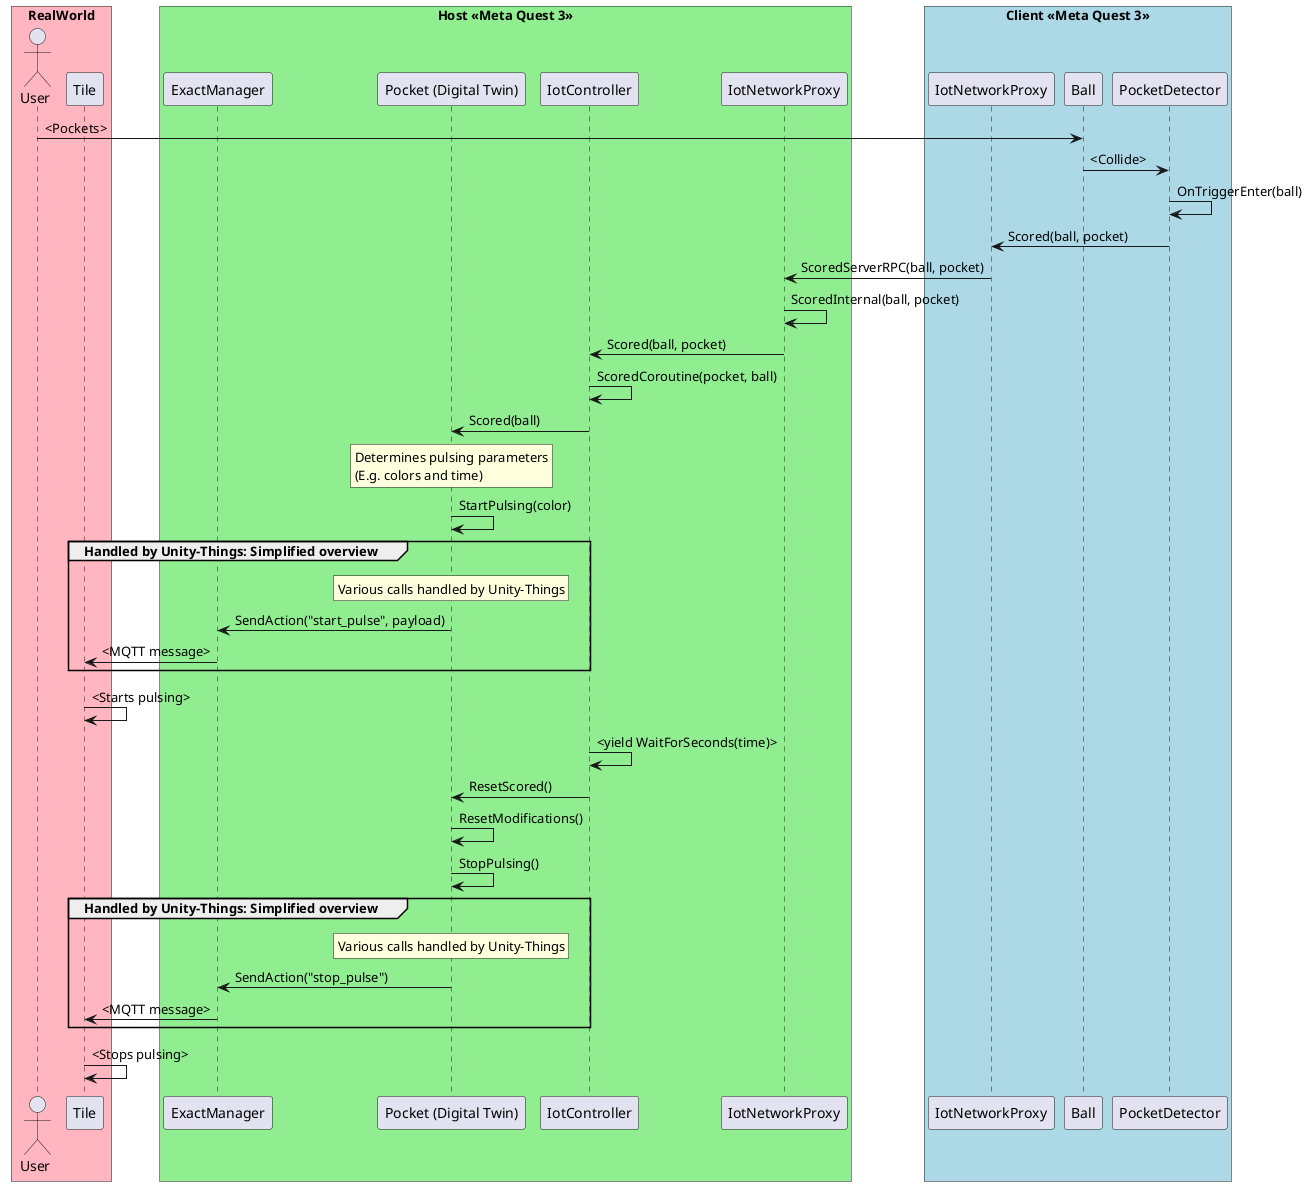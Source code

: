 @startuml sequenceDiagramNARO

!pragma teoz true
box "RealWorld" #LightPink
    actor User
    participant Tile
end box

box "Host <<Meta Quest 3>>" #LightGreen
    participant ExactManager as Exact
    participant "Pocket (Digital Twin)" as DT
    participant IotController as Controller
    participant IotNetworkProxy as NPHost
end box

box "Client <<Meta Quest 3>>" #LightBlue
    participant IotNetworkProxy as NPClient
    participant Ball
    participant PocketDetector as PDClient
end box


User -> Ball : <Pockets>
Ball -> PDClient : <Collide>
PDClient -> PDClient : OnTriggerEnter(ball)
PDClient -> NPClient : Scored(ball, pocket)
NPClient -> NPHost : ScoredServerRPC(ball, pocket)
NPHost -> NPHost : ScoredInternal(ball, pocket)
NPHost -> Controller : Scored(ball, pocket)
Controller -> Controller : ScoredCoroutine(pocket, ball)
Controller -> DT : Scored(ball)
rnote over DT
    Determines pulsing parameters
    (E.g. colors and time)
endnote
DT -> DT : StartPulsing(color)
group Handled by Unity-Things: Simplified overview
    rnote over DT
        Various calls handled by Unity-Things
    endnote
    DT -> Exact : SendAction("start_pulse", payload)
    Exact -> Tile : <MQTT message>
end
Tile -> Tile : <Starts pulsing>
Controller -> Controller : <yield WaitForSeconds(time)>
Controller -> DT : ResetScored()
DT -> DT : ResetModifications()
DT -> DT : StopPulsing()
group Handled by Unity-Things: Simplified overview
    rnote over DT
        Various calls handled by Unity-Things
    endnote
    DT -> Exact : SendAction("stop_pulse")
    Exact -> Tile : <MQTT message>
end
Tile -> Tile : <Stops pulsing>

@enduml
